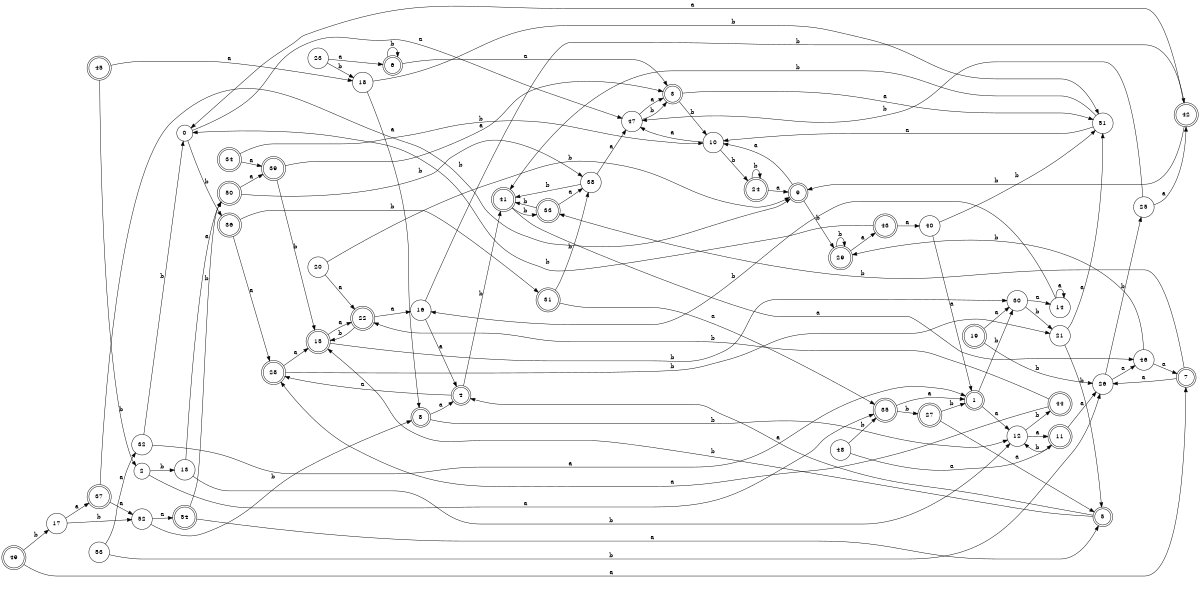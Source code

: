 digraph n44_10 {
__start0 [label="" shape="none"];

rankdir=LR;
size="8,5";

s0 [style="filled", color="black", fillcolor="white" shape="circle", label="0"];
s1 [style="rounded,filled", color="black", fillcolor="white" shape="doublecircle", label="1"];
s2 [style="filled", color="black", fillcolor="white" shape="circle", label="2"];
s3 [style="rounded,filled", color="black", fillcolor="white" shape="doublecircle", label="3"];
s4 [style="rounded,filled", color="black", fillcolor="white" shape="doublecircle", label="4"];
s5 [style="rounded,filled", color="black", fillcolor="white" shape="doublecircle", label="5"];
s6 [style="rounded,filled", color="black", fillcolor="white" shape="doublecircle", label="6"];
s7 [style="rounded,filled", color="black", fillcolor="white" shape="doublecircle", label="7"];
s8 [style="rounded,filled", color="black", fillcolor="white" shape="doublecircle", label="8"];
s9 [style="rounded,filled", color="black", fillcolor="white" shape="doublecircle", label="9"];
s10 [style="filled", color="black", fillcolor="white" shape="circle", label="10"];
s11 [style="rounded,filled", color="black", fillcolor="white" shape="doublecircle", label="11"];
s12 [style="filled", color="black", fillcolor="white" shape="circle", label="12"];
s13 [style="filled", color="black", fillcolor="white" shape="circle", label="13"];
s14 [style="filled", color="black", fillcolor="white" shape="circle", label="14"];
s15 [style="rounded,filled", color="black", fillcolor="white" shape="doublecircle", label="15"];
s16 [style="filled", color="black", fillcolor="white" shape="circle", label="16"];
s17 [style="filled", color="black", fillcolor="white" shape="circle", label="17"];
s18 [style="filled", color="black", fillcolor="white" shape="circle", label="18"];
s19 [style="rounded,filled", color="black", fillcolor="white" shape="doublecircle", label="19"];
s20 [style="filled", color="black", fillcolor="white" shape="circle", label="20"];
s21 [style="filled", color="black", fillcolor="white" shape="circle", label="21"];
s22 [style="rounded,filled", color="black", fillcolor="white" shape="doublecircle", label="22"];
s23 [style="filled", color="black", fillcolor="white" shape="circle", label="23"];
s24 [style="rounded,filled", color="black", fillcolor="white" shape="doublecircle", label="24"];
s25 [style="filled", color="black", fillcolor="white" shape="circle", label="25"];
s26 [style="filled", color="black", fillcolor="white" shape="circle", label="26"];
s27 [style="rounded,filled", color="black", fillcolor="white" shape="doublecircle", label="27"];
s28 [style="rounded,filled", color="black", fillcolor="white" shape="doublecircle", label="28"];
s29 [style="rounded,filled", color="black", fillcolor="white" shape="doublecircle", label="29"];
s30 [style="filled", color="black", fillcolor="white" shape="circle", label="30"];
s31 [style="rounded,filled", color="black", fillcolor="white" shape="doublecircle", label="31"];
s32 [style="filled", color="black", fillcolor="white" shape="circle", label="32"];
s33 [style="rounded,filled", color="black", fillcolor="white" shape="doublecircle", label="33"];
s34 [style="rounded,filled", color="black", fillcolor="white" shape="doublecircle", label="34"];
s35 [style="rounded,filled", color="black", fillcolor="white" shape="doublecircle", label="35"];
s36 [style="rounded,filled", color="black", fillcolor="white" shape="doublecircle", label="36"];
s37 [style="rounded,filled", color="black", fillcolor="white" shape="doublecircle", label="37"];
s38 [style="filled", color="black", fillcolor="white" shape="circle", label="38"];
s39 [style="rounded,filled", color="black", fillcolor="white" shape="doublecircle", label="39"];
s40 [style="filled", color="black", fillcolor="white" shape="circle", label="40"];
s41 [style="rounded,filled", color="black", fillcolor="white" shape="doublecircle", label="41"];
s42 [style="rounded,filled", color="black", fillcolor="white" shape="doublecircle", label="42"];
s43 [style="rounded,filled", color="black", fillcolor="white" shape="doublecircle", label="43"];
s44 [style="rounded,filled", color="black", fillcolor="white" shape="doublecircle", label="44"];
s45 [style="rounded,filled", color="black", fillcolor="white" shape="doublecircle", label="45"];
s46 [style="filled", color="black", fillcolor="white" shape="circle", label="46"];
s47 [style="filled", color="black", fillcolor="white" shape="circle", label="47"];
s48 [style="filled", color="black", fillcolor="white" shape="circle", label="48"];
s49 [style="rounded,filled", color="black", fillcolor="white" shape="doublecircle", label="49"];
s50 [style="rounded,filled", color="black", fillcolor="white" shape="doublecircle", label="50"];
s51 [style="filled", color="black", fillcolor="white" shape="circle", label="51"];
s52 [style="filled", color="black", fillcolor="white" shape="circle", label="52"];
s53 [style="filled", color="black", fillcolor="white" shape="circle", label="53"];
s54 [style="rounded,filled", color="black", fillcolor="white" shape="doublecircle", label="54"];
s0 -> s47 [label="a"];
s0 -> s36 [label="b"];
s1 -> s12 [label="a"];
s1 -> s30 [label="b"];
s2 -> s35 [label="a"];
s2 -> s13 [label="b"];
s3 -> s51 [label="a"];
s3 -> s10 [label="b"];
s4 -> s28 [label="a"];
s4 -> s41 [label="b"];
s5 -> s4 [label="a"];
s5 -> s15 [label="b"];
s6 -> s3 [label="a"];
s6 -> s6 [label="b"];
s7 -> s26 [label="a"];
s7 -> s33 [label="b"];
s8 -> s4 [label="a"];
s8 -> s12 [label="b"];
s9 -> s10 [label="a"];
s9 -> s29 [label="b"];
s10 -> s47 [label="a"];
s10 -> s24 [label="b"];
s11 -> s26 [label="a"];
s11 -> s12 [label="b"];
s12 -> s11 [label="a"];
s12 -> s44 [label="b"];
s13 -> s50 [label="a"];
s13 -> s12 [label="b"];
s14 -> s14 [label="a"];
s14 -> s16 [label="b"];
s15 -> s22 [label="a"];
s15 -> s30 [label="b"];
s16 -> s4 [label="a"];
s16 -> s42 [label="b"];
s17 -> s37 [label="a"];
s17 -> s52 [label="b"];
s18 -> s8 [label="a"];
s18 -> s51 [label="b"];
s19 -> s30 [label="a"];
s19 -> s26 [label="b"];
s20 -> s22 [label="a"];
s20 -> s9 [label="b"];
s21 -> s51 [label="a"];
s21 -> s5 [label="b"];
s22 -> s16 [label="a"];
s22 -> s15 [label="b"];
s23 -> s6 [label="a"];
s23 -> s18 [label="b"];
s24 -> s9 [label="a"];
s24 -> s24 [label="b"];
s25 -> s42 [label="a"];
s25 -> s47 [label="b"];
s26 -> s46 [label="a"];
s26 -> s25 [label="b"];
s27 -> s5 [label="a"];
s27 -> s1 [label="b"];
s28 -> s15 [label="a"];
s28 -> s21 [label="b"];
s29 -> s43 [label="a"];
s29 -> s29 [label="b"];
s30 -> s14 [label="a"];
s30 -> s21 [label="b"];
s31 -> s35 [label="a"];
s31 -> s38 [label="b"];
s32 -> s1 [label="a"];
s32 -> s0 [label="b"];
s33 -> s38 [label="a"];
s33 -> s41 [label="b"];
s34 -> s39 [label="a"];
s34 -> s10 [label="b"];
s35 -> s1 [label="a"];
s35 -> s27 [label="b"];
s36 -> s28 [label="a"];
s36 -> s31 [label="b"];
s37 -> s52 [label="a"];
s37 -> s9 [label="b"];
s38 -> s47 [label="a"];
s38 -> s41 [label="b"];
s39 -> s3 [label="a"];
s39 -> s15 [label="b"];
s40 -> s1 [label="a"];
s40 -> s51 [label="b"];
s41 -> s46 [label="a"];
s41 -> s33 [label="b"];
s42 -> s0 [label="a"];
s42 -> s9 [label="b"];
s43 -> s40 [label="a"];
s43 -> s0 [label="b"];
s44 -> s28 [label="a"];
s44 -> s22 [label="b"];
s45 -> s18 [label="a"];
s45 -> s2 [label="b"];
s46 -> s7 [label="a"];
s46 -> s29 [label="b"];
s47 -> s3 [label="a"];
s47 -> s3 [label="b"];
s48 -> s11 [label="a"];
s48 -> s35 [label="b"];
s49 -> s7 [label="a"];
s49 -> s17 [label="b"];
s50 -> s39 [label="a"];
s50 -> s38 [label="b"];
s51 -> s10 [label="a"];
s51 -> s41 [label="b"];
s52 -> s54 [label="a"];
s52 -> s8 [label="b"];
s53 -> s32 [label="a"];
s53 -> s26 [label="b"];
s54 -> s5 [label="a"];
s54 -> s50 [label="b"];

}